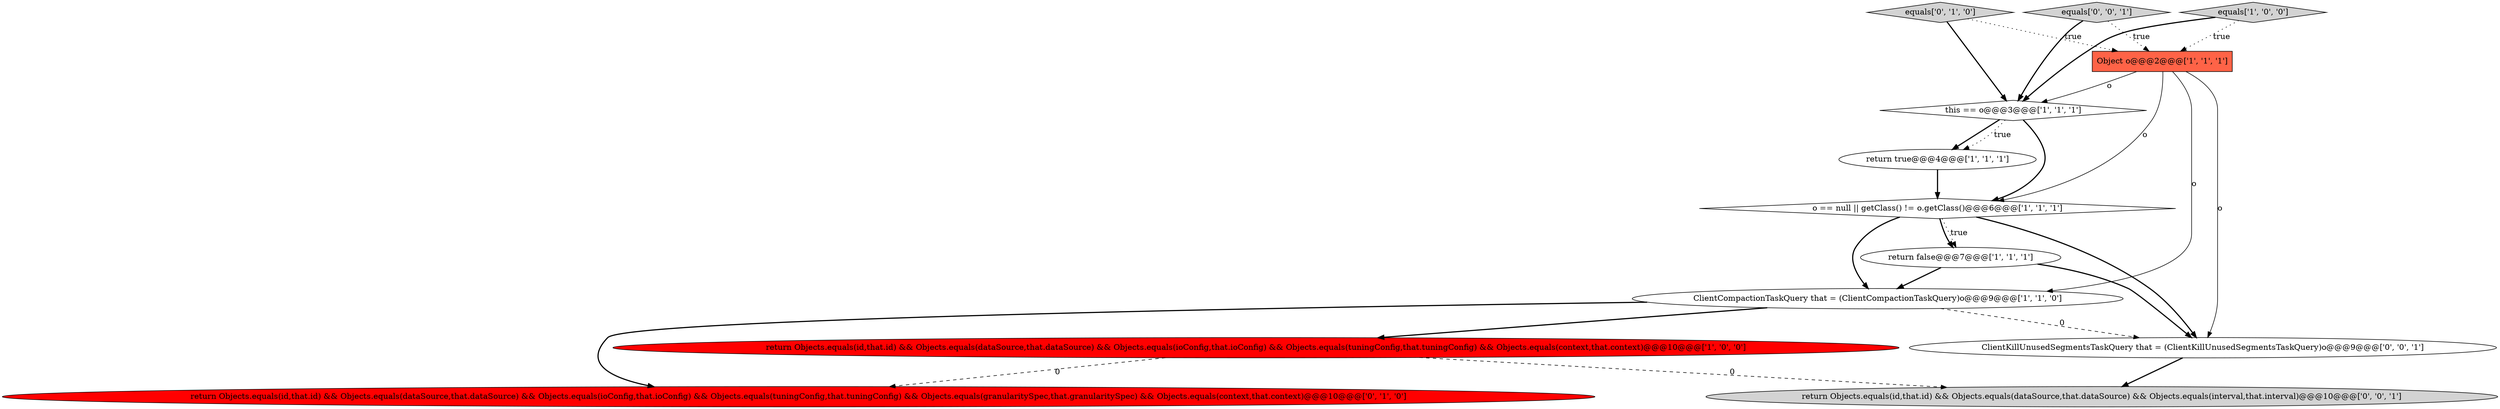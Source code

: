 digraph {
9 [style = filled, label = "return Objects.equals(id,that.id) && Objects.equals(dataSource,that.dataSource) && Objects.equals(ioConfig,that.ioConfig) && Objects.equals(tuningConfig,that.tuningConfig) && Objects.equals(granularitySpec,that.granularitySpec) && Objects.equals(context,that.context)@@@10@@@['0', '1', '0']", fillcolor = red, shape = ellipse image = "AAA1AAABBB2BBB"];
5 [style = filled, label = "Object o@@@2@@@['1', '1', '1']", fillcolor = tomato, shape = box image = "AAA0AAABBB1BBB"];
11 [style = filled, label = "return Objects.equals(id,that.id) && Objects.equals(dataSource,that.dataSource) && Objects.equals(interval,that.interval)@@@10@@@['0', '0', '1']", fillcolor = lightgray, shape = ellipse image = "AAA0AAABBB3BBB"];
3 [style = filled, label = "return false@@@7@@@['1', '1', '1']", fillcolor = white, shape = ellipse image = "AAA0AAABBB1BBB"];
6 [style = filled, label = "o == null || getClass() != o.getClass()@@@6@@@['1', '1', '1']", fillcolor = white, shape = diamond image = "AAA0AAABBB1BBB"];
1 [style = filled, label = "equals['1', '0', '0']", fillcolor = lightgray, shape = diamond image = "AAA0AAABBB1BBB"];
10 [style = filled, label = "ClientKillUnusedSegmentsTaskQuery that = (ClientKillUnusedSegmentsTaskQuery)o@@@9@@@['0', '0', '1']", fillcolor = white, shape = ellipse image = "AAA0AAABBB3BBB"];
2 [style = filled, label = "return true@@@4@@@['1', '1', '1']", fillcolor = white, shape = ellipse image = "AAA0AAABBB1BBB"];
12 [style = filled, label = "equals['0', '0', '1']", fillcolor = lightgray, shape = diamond image = "AAA0AAABBB3BBB"];
8 [style = filled, label = "equals['0', '1', '0']", fillcolor = lightgray, shape = diamond image = "AAA0AAABBB2BBB"];
7 [style = filled, label = "return Objects.equals(id,that.id) && Objects.equals(dataSource,that.dataSource) && Objects.equals(ioConfig,that.ioConfig) && Objects.equals(tuningConfig,that.tuningConfig) && Objects.equals(context,that.context)@@@10@@@['1', '0', '0']", fillcolor = red, shape = ellipse image = "AAA1AAABBB1BBB"];
0 [style = filled, label = "ClientCompactionTaskQuery that = (ClientCompactionTaskQuery)o@@@9@@@['1', '1', '0']", fillcolor = white, shape = ellipse image = "AAA0AAABBB1BBB"];
4 [style = filled, label = "this == o@@@3@@@['1', '1', '1']", fillcolor = white, shape = diamond image = "AAA0AAABBB1BBB"];
6->3 [style = bold, label=""];
1->4 [style = bold, label=""];
0->9 [style = bold, label=""];
4->6 [style = bold, label=""];
2->6 [style = bold, label=""];
7->11 [style = dashed, label="0"];
6->0 [style = bold, label=""];
4->2 [style = bold, label=""];
0->10 [style = dashed, label="0"];
3->0 [style = bold, label=""];
4->2 [style = dotted, label="true"];
0->7 [style = bold, label=""];
5->6 [style = solid, label="o"];
3->10 [style = bold, label=""];
12->4 [style = bold, label=""];
8->5 [style = dotted, label="true"];
12->5 [style = dotted, label="true"];
7->9 [style = dashed, label="0"];
6->10 [style = bold, label=""];
8->4 [style = bold, label=""];
5->0 [style = solid, label="o"];
6->3 [style = dotted, label="true"];
5->4 [style = solid, label="o"];
5->10 [style = solid, label="o"];
1->5 [style = dotted, label="true"];
10->11 [style = bold, label=""];
}
